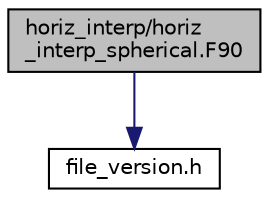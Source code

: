 digraph "horiz_interp/horiz_interp_spherical.F90"
{
 // INTERACTIVE_SVG=YES
 // LATEX_PDF_SIZE
  edge [fontname="Helvetica",fontsize="10",labelfontname="Helvetica",labelfontsize="10"];
  node [fontname="Helvetica",fontsize="10",shape=record];
  Node1 [label="horiz_interp/horiz\l_interp_spherical.F90",height=0.2,width=0.4,color="black", fillcolor="grey75", style="filled", fontcolor="black",tooltip="File for horiz_interp_spherical_mod."];
  Node1 -> Node2 [color="midnightblue",fontsize="10",style="solid",fontname="Helvetica"];
  Node2 [label="file_version.h",height=0.2,width=0.4,color="black", fillcolor="white", style="filled",URL="$file__version_8h_source.html",tooltip=" "];
}
